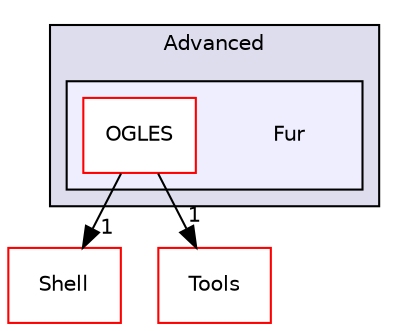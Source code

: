 digraph "PVR/SDK_3.4/Examples/Advanced/Fur" {
  compound=true
  node [ fontsize="10", fontname="Helvetica"];
  edge [ labelfontsize="10", labelfontname="Helvetica"];
  subgraph clusterdir_3311445bd4425c20b6c3fe25c066f270 {
    graph [ bgcolor="#ddddee", pencolor="black", label="Advanced" fontname="Helvetica", fontsize="10", URL="dir_3311445bd4425c20b6c3fe25c066f270.html"]
  subgraph clusterdir_684ba5041147272a4447f19b7db9c21a {
    graph [ bgcolor="#eeeeff", pencolor="black", label="" URL="dir_684ba5041147272a4447f19b7db9c21a.html"];
    dir_684ba5041147272a4447f19b7db9c21a [shape=plaintext label="Fur"];
    dir_e0f5998ea4a84be0505cc3b70a6b6be7 [shape=box label="OGLES" color="red" fillcolor="white" style="filled" URL="dir_e0f5998ea4a84be0505cc3b70a6b6be7.html"];
  }
  }
  dir_de41955a66a331b990d60d5323117a97 [shape=box label="Shell" fillcolor="white" style="filled" color="red" URL="dir_de41955a66a331b990d60d5323117a97.html"];
  dir_5222bd6691dac9df766f8a52293393a2 [shape=box label="Tools" fillcolor="white" style="filled" color="red" URL="dir_5222bd6691dac9df766f8a52293393a2.html"];
  dir_e0f5998ea4a84be0505cc3b70a6b6be7->dir_de41955a66a331b990d60d5323117a97 [headlabel="1", labeldistance=1.5 headhref="dir_000780_000133.html"];
  dir_e0f5998ea4a84be0505cc3b70a6b6be7->dir_5222bd6691dac9df766f8a52293393a2 [headlabel="1", labeldistance=1.5 headhref="dir_000780_001762.html"];
}
